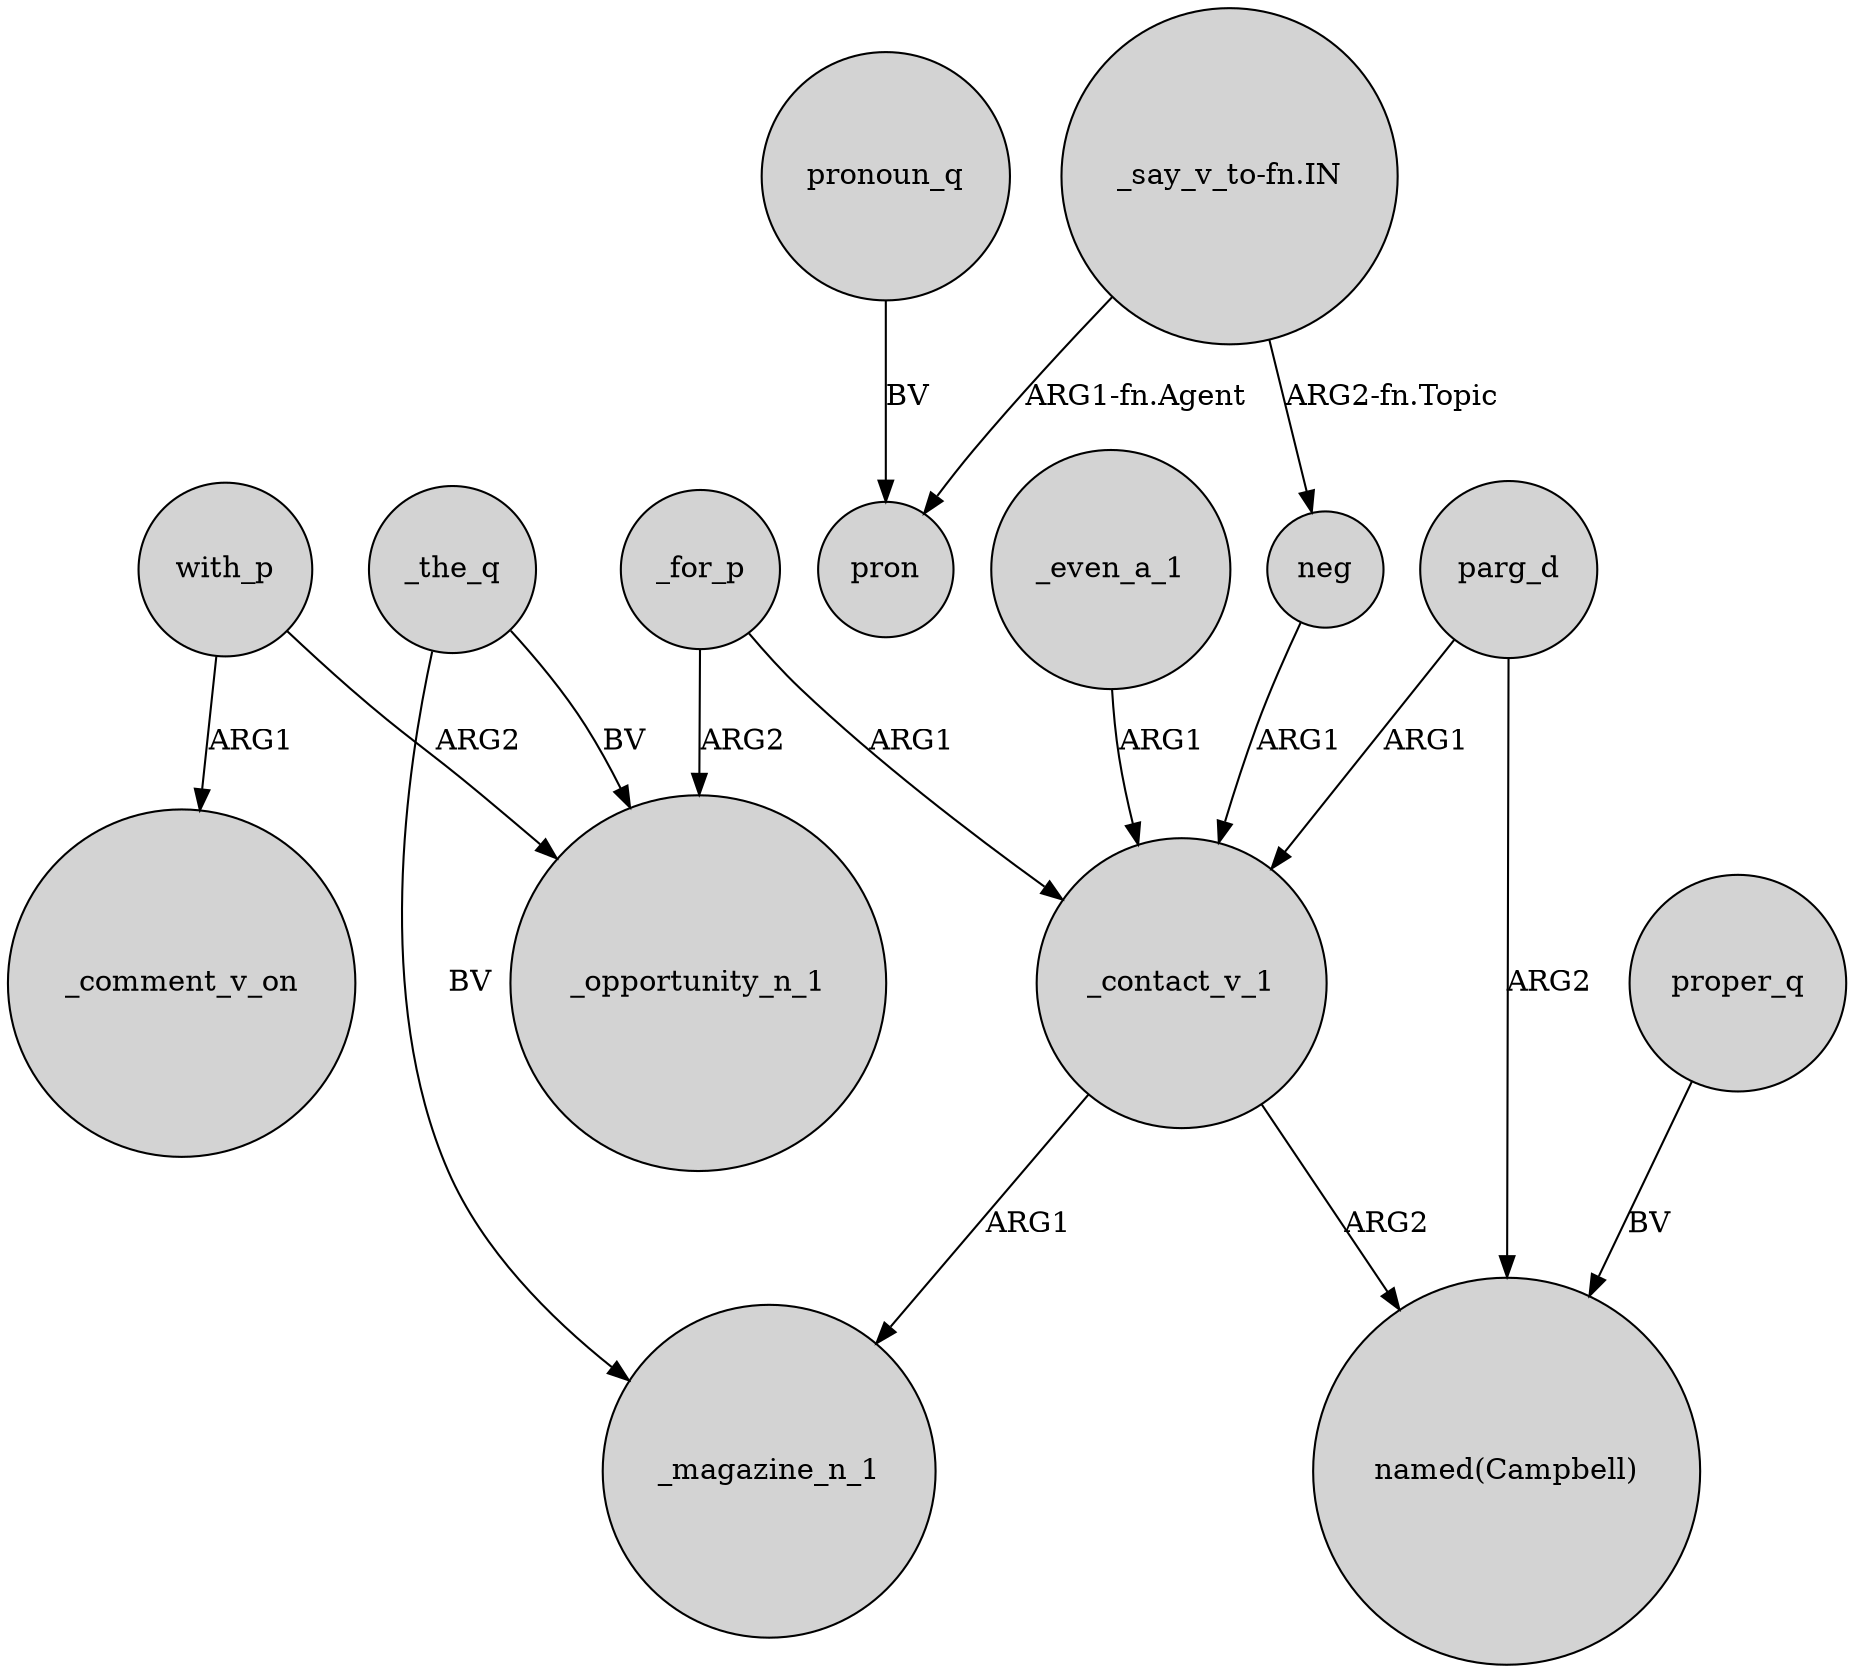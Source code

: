digraph {
	node [shape=circle style=filled]
	_even_a_1 -> _contact_v_1 [label=ARG1]
	_the_q -> _magazine_n_1 [label=BV]
	proper_q -> "named(Campbell)" [label=BV]
	"_say_v_to-fn.IN" -> neg [label="ARG2-fn.Topic"]
	_contact_v_1 -> _magazine_n_1 [label=ARG1]
	_contact_v_1 -> "named(Campbell)" [label=ARG2]
	_for_p -> _contact_v_1 [label=ARG1]
	_the_q -> _opportunity_n_1 [label=BV]
	with_p -> _comment_v_on [label=ARG1]
	parg_d -> "named(Campbell)" [label=ARG2]
	_for_p -> _opportunity_n_1 [label=ARG2]
	with_p -> _opportunity_n_1 [label=ARG2]
	neg -> _contact_v_1 [label=ARG1]
	parg_d -> _contact_v_1 [label=ARG1]
	"_say_v_to-fn.IN" -> pron [label="ARG1-fn.Agent"]
	pronoun_q -> pron [label=BV]
}
